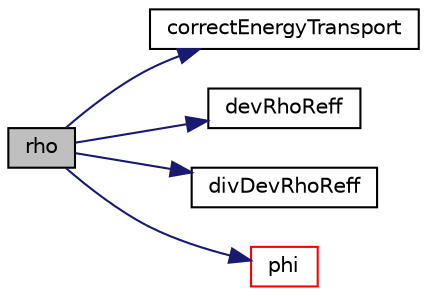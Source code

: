 digraph "rho"
{
  bgcolor="transparent";
  edge [fontname="Helvetica",fontsize="10",labelfontname="Helvetica",labelfontsize="10"];
  node [fontname="Helvetica",fontsize="10",shape=record];
  rankdir="LR";
  Node1 [label="rho",height=0.2,width=0.4,color="black", fillcolor="grey75", style="filled", fontcolor="black"];
  Node1 -> Node2 [color="midnightblue",fontsize="10",style="solid",fontname="Helvetica"];
  Node2 [label="correctEnergyTransport",height=0.2,width=0.4,color="black",URL="$a00339.html#a08af1a37723666be75ea81a381135677",tooltip="Correct the turbulence thermal diffusivity for energy transport. "];
  Node1 -> Node3 [color="midnightblue",fontsize="10",style="solid",fontname="Helvetica"];
  Node3 [label="devRhoReff",height=0.2,width=0.4,color="black",URL="$a00339.html#af910f5055943ab3921e14de9be4331ca",tooltip="Return the effective stress tensor including the laminar stress. "];
  Node1 -> Node4 [color="midnightblue",fontsize="10",style="solid",fontname="Helvetica"];
  Node4 [label="divDevRhoReff",height=0.2,width=0.4,color="black",URL="$a00339.html#a16c8ad73ece8f30e46bcffb49f6d797d",tooltip="Return the source term for the momentum equation. "];
  Node1 -> Node5 [color="midnightblue",fontsize="10",style="solid",fontname="Helvetica"];
  Node5 [label="phi",height=0.2,width=0.4,color="red",URL="$a00339.html#a334d7c89ab4f3e2deccced733b0165e5",tooltip="Return the volumetric flux field. "];
}
